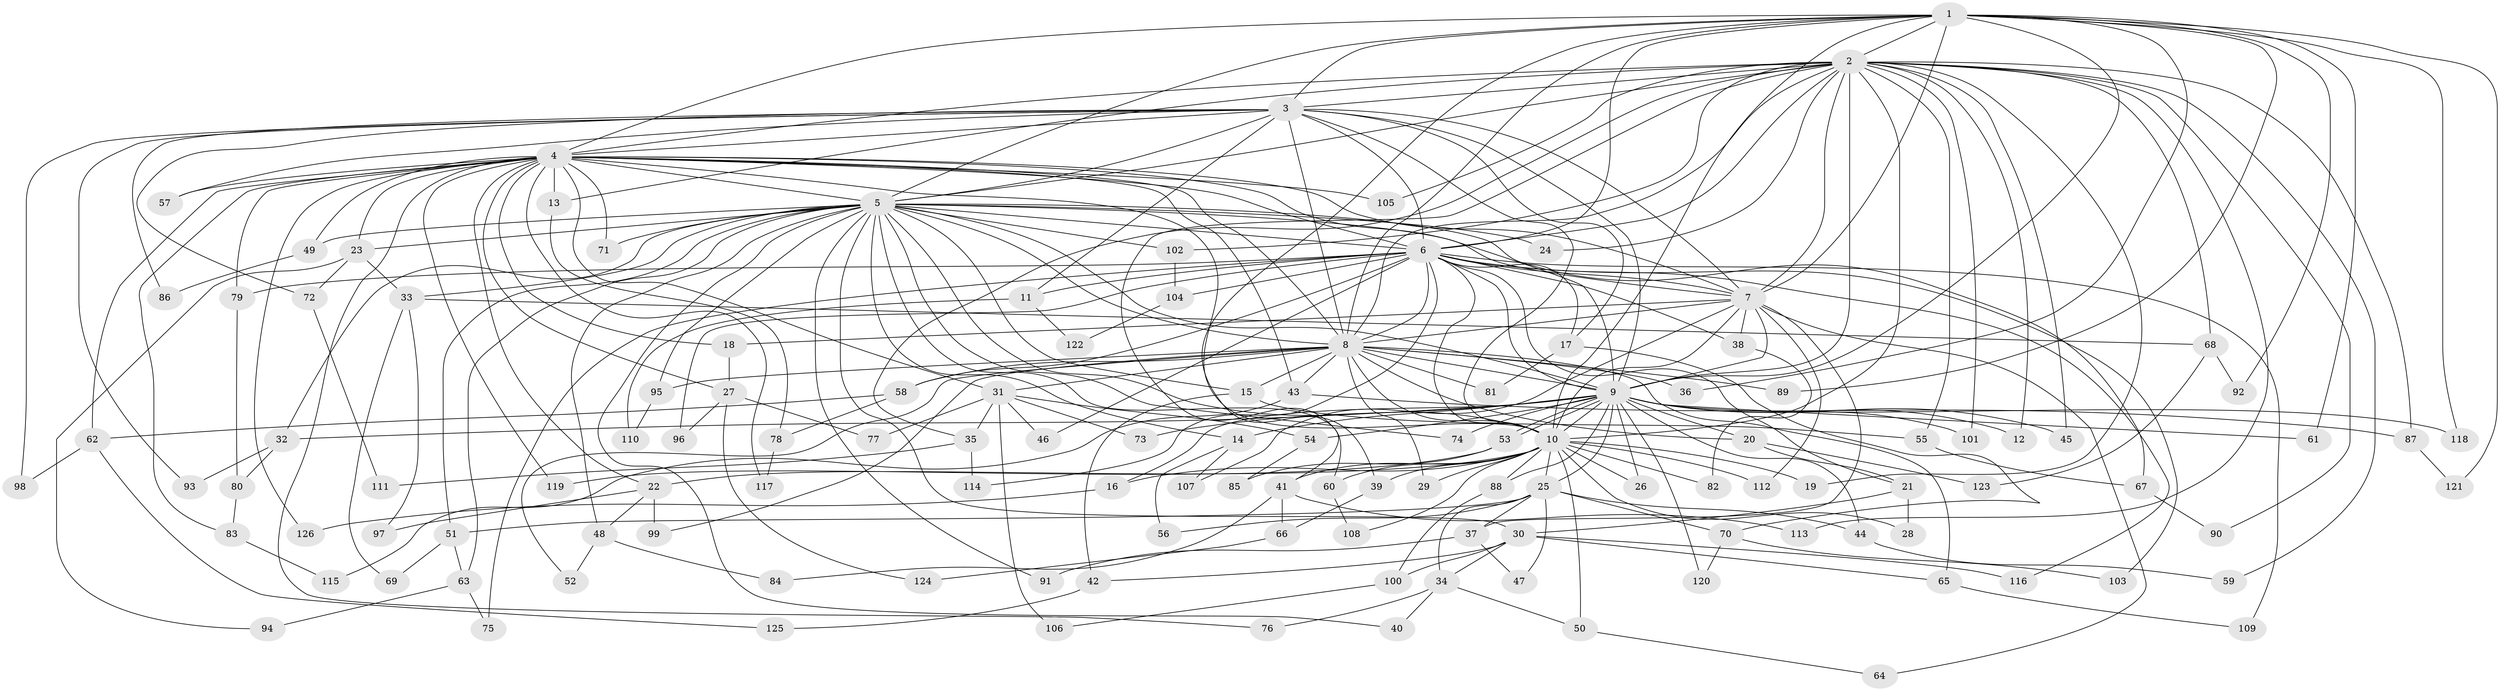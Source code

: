 // Generated by graph-tools (version 1.1) at 2025/25/03/09/25 03:25:37]
// undirected, 126 vertices, 277 edges
graph export_dot {
graph [start="1"]
  node [color=gray90,style=filled];
  1;
  2;
  3;
  4;
  5;
  6;
  7;
  8;
  9;
  10;
  11;
  12;
  13;
  14;
  15;
  16;
  17;
  18;
  19;
  20;
  21;
  22;
  23;
  24;
  25;
  26;
  27;
  28;
  29;
  30;
  31;
  32;
  33;
  34;
  35;
  36;
  37;
  38;
  39;
  40;
  41;
  42;
  43;
  44;
  45;
  46;
  47;
  48;
  49;
  50;
  51;
  52;
  53;
  54;
  55;
  56;
  57;
  58;
  59;
  60;
  61;
  62;
  63;
  64;
  65;
  66;
  67;
  68;
  69;
  70;
  71;
  72;
  73;
  74;
  75;
  76;
  77;
  78;
  79;
  80;
  81;
  82;
  83;
  84;
  85;
  86;
  87;
  88;
  89;
  90;
  91;
  92;
  93;
  94;
  95;
  96;
  97;
  98;
  99;
  100;
  101;
  102;
  103;
  104;
  105;
  106;
  107;
  108;
  109;
  110;
  111;
  112;
  113;
  114;
  115;
  116;
  117;
  118;
  119;
  120;
  121;
  122;
  123;
  124;
  125;
  126;
  1 -- 2;
  1 -- 3;
  1 -- 4;
  1 -- 5;
  1 -- 6;
  1 -- 7;
  1 -- 8;
  1 -- 9;
  1 -- 10;
  1 -- 36;
  1 -- 39;
  1 -- 61;
  1 -- 89;
  1 -- 92;
  1 -- 118;
  1 -- 121;
  2 -- 3;
  2 -- 4;
  2 -- 5;
  2 -- 6;
  2 -- 7;
  2 -- 8;
  2 -- 9;
  2 -- 10;
  2 -- 12;
  2 -- 13;
  2 -- 19;
  2 -- 24;
  2 -- 35;
  2 -- 41;
  2 -- 45;
  2 -- 55;
  2 -- 59;
  2 -- 68;
  2 -- 87;
  2 -- 90;
  2 -- 101;
  2 -- 102;
  2 -- 105;
  2 -- 113;
  3 -- 4;
  3 -- 5;
  3 -- 6;
  3 -- 7;
  3 -- 8;
  3 -- 9;
  3 -- 10;
  3 -- 11;
  3 -- 17;
  3 -- 57;
  3 -- 72;
  3 -- 86;
  3 -- 93;
  3 -- 98;
  4 -- 5;
  4 -- 6;
  4 -- 7;
  4 -- 8;
  4 -- 9;
  4 -- 10;
  4 -- 13;
  4 -- 18;
  4 -- 22;
  4 -- 23;
  4 -- 27;
  4 -- 31;
  4 -- 43;
  4 -- 49;
  4 -- 57;
  4 -- 62;
  4 -- 71;
  4 -- 76;
  4 -- 79;
  4 -- 83;
  4 -- 105;
  4 -- 117;
  4 -- 119;
  4 -- 126;
  5 -- 6;
  5 -- 7;
  5 -- 8;
  5 -- 9;
  5 -- 10;
  5 -- 14;
  5 -- 15;
  5 -- 23;
  5 -- 24;
  5 -- 30;
  5 -- 32;
  5 -- 33;
  5 -- 40;
  5 -- 48;
  5 -- 49;
  5 -- 51;
  5 -- 60;
  5 -- 63;
  5 -- 67;
  5 -- 71;
  5 -- 74;
  5 -- 91;
  5 -- 95;
  5 -- 102;
  6 -- 7;
  6 -- 8;
  6 -- 9;
  6 -- 10;
  6 -- 11;
  6 -- 17;
  6 -- 21;
  6 -- 38;
  6 -- 46;
  6 -- 58;
  6 -- 75;
  6 -- 79;
  6 -- 96;
  6 -- 103;
  6 -- 104;
  6 -- 109;
  6 -- 114;
  6 -- 116;
  7 -- 8;
  7 -- 9;
  7 -- 10;
  7 -- 18;
  7 -- 37;
  7 -- 38;
  7 -- 64;
  7 -- 107;
  7 -- 112;
  8 -- 9;
  8 -- 10;
  8 -- 15;
  8 -- 20;
  8 -- 29;
  8 -- 31;
  8 -- 36;
  8 -- 43;
  8 -- 52;
  8 -- 58;
  8 -- 65;
  8 -- 81;
  8 -- 89;
  8 -- 95;
  8 -- 99;
  9 -- 10;
  9 -- 12;
  9 -- 14;
  9 -- 16;
  9 -- 20;
  9 -- 25;
  9 -- 26;
  9 -- 32;
  9 -- 44;
  9 -- 45;
  9 -- 53;
  9 -- 53;
  9 -- 54;
  9 -- 61;
  9 -- 73;
  9 -- 74;
  9 -- 88;
  9 -- 101;
  9 -- 118;
  9 -- 120;
  10 -- 16;
  10 -- 19;
  10 -- 22;
  10 -- 25;
  10 -- 26;
  10 -- 28;
  10 -- 29;
  10 -- 39;
  10 -- 41;
  10 -- 50;
  10 -- 60;
  10 -- 82;
  10 -- 88;
  10 -- 108;
  10 -- 112;
  11 -- 110;
  11 -- 122;
  13 -- 78;
  14 -- 56;
  14 -- 107;
  15 -- 42;
  15 -- 55;
  16 -- 126;
  17 -- 70;
  17 -- 81;
  18 -- 27;
  20 -- 21;
  20 -- 123;
  21 -- 28;
  21 -- 30;
  22 -- 48;
  22 -- 97;
  22 -- 99;
  23 -- 33;
  23 -- 72;
  23 -- 94;
  25 -- 34;
  25 -- 37;
  25 -- 44;
  25 -- 47;
  25 -- 51;
  25 -- 56;
  25 -- 70;
  27 -- 77;
  27 -- 96;
  27 -- 124;
  30 -- 34;
  30 -- 42;
  30 -- 65;
  30 -- 100;
  30 -- 116;
  31 -- 35;
  31 -- 46;
  31 -- 54;
  31 -- 73;
  31 -- 77;
  31 -- 106;
  32 -- 80;
  32 -- 93;
  33 -- 68;
  33 -- 69;
  33 -- 97;
  34 -- 40;
  34 -- 50;
  34 -- 76;
  35 -- 111;
  35 -- 114;
  37 -- 47;
  37 -- 91;
  38 -- 82;
  39 -- 66;
  41 -- 66;
  41 -- 84;
  41 -- 113;
  42 -- 125;
  43 -- 87;
  43 -- 115;
  44 -- 59;
  48 -- 52;
  48 -- 84;
  49 -- 86;
  50 -- 64;
  51 -- 63;
  51 -- 69;
  53 -- 85;
  53 -- 119;
  54 -- 85;
  55 -- 67;
  58 -- 62;
  58 -- 78;
  60 -- 108;
  62 -- 98;
  62 -- 125;
  63 -- 75;
  63 -- 94;
  65 -- 109;
  66 -- 124;
  67 -- 90;
  68 -- 92;
  68 -- 123;
  70 -- 103;
  70 -- 120;
  72 -- 111;
  78 -- 117;
  79 -- 80;
  80 -- 83;
  83 -- 115;
  87 -- 121;
  88 -- 100;
  95 -- 110;
  100 -- 106;
  102 -- 104;
  104 -- 122;
}
